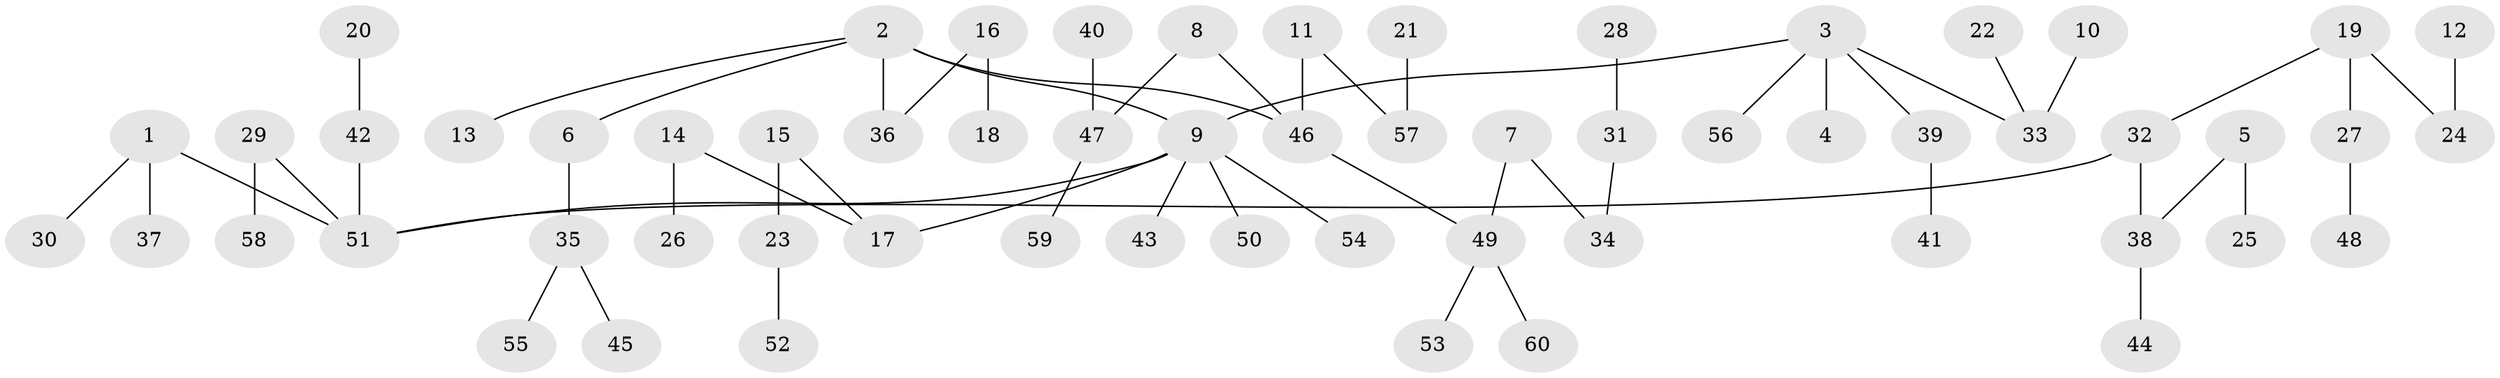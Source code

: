 // original degree distribution, {6: 0.04201680672268908, 5: 0.01680672268907563, 3: 0.10084033613445378, 1: 0.47058823529411764, 4: 0.06722689075630252, 2: 0.3025210084033613}
// Generated by graph-tools (version 1.1) at 2025/02/03/09/25 03:02:25]
// undirected, 60 vertices, 59 edges
graph export_dot {
graph [start="1"]
  node [color=gray90,style=filled];
  1;
  2;
  3;
  4;
  5;
  6;
  7;
  8;
  9;
  10;
  11;
  12;
  13;
  14;
  15;
  16;
  17;
  18;
  19;
  20;
  21;
  22;
  23;
  24;
  25;
  26;
  27;
  28;
  29;
  30;
  31;
  32;
  33;
  34;
  35;
  36;
  37;
  38;
  39;
  40;
  41;
  42;
  43;
  44;
  45;
  46;
  47;
  48;
  49;
  50;
  51;
  52;
  53;
  54;
  55;
  56;
  57;
  58;
  59;
  60;
  1 -- 30 [weight=1.0];
  1 -- 37 [weight=1.0];
  1 -- 51 [weight=1.0];
  2 -- 6 [weight=1.0];
  2 -- 9 [weight=1.0];
  2 -- 13 [weight=1.0];
  2 -- 36 [weight=1.0];
  2 -- 46 [weight=1.0];
  3 -- 4 [weight=1.0];
  3 -- 9 [weight=1.0];
  3 -- 33 [weight=1.0];
  3 -- 39 [weight=1.0];
  3 -- 56 [weight=1.0];
  5 -- 25 [weight=1.0];
  5 -- 38 [weight=1.0];
  6 -- 35 [weight=1.0];
  7 -- 34 [weight=1.0];
  7 -- 49 [weight=1.0];
  8 -- 46 [weight=1.0];
  8 -- 47 [weight=1.0];
  9 -- 17 [weight=1.0];
  9 -- 43 [weight=1.0];
  9 -- 50 [weight=1.0];
  9 -- 51 [weight=1.0];
  9 -- 54 [weight=1.0];
  10 -- 33 [weight=1.0];
  11 -- 46 [weight=1.0];
  11 -- 57 [weight=1.0];
  12 -- 24 [weight=1.0];
  14 -- 17 [weight=1.0];
  14 -- 26 [weight=1.0];
  15 -- 17 [weight=1.0];
  15 -- 23 [weight=1.0];
  16 -- 18 [weight=1.0];
  16 -- 36 [weight=1.0];
  19 -- 24 [weight=1.0];
  19 -- 27 [weight=1.0];
  19 -- 32 [weight=1.0];
  20 -- 42 [weight=1.0];
  21 -- 57 [weight=1.0];
  22 -- 33 [weight=1.0];
  23 -- 52 [weight=1.0];
  27 -- 48 [weight=1.0];
  28 -- 31 [weight=1.0];
  29 -- 51 [weight=1.0];
  29 -- 58 [weight=1.0];
  31 -- 34 [weight=1.0];
  32 -- 38 [weight=1.0];
  32 -- 51 [weight=1.0];
  35 -- 45 [weight=1.0];
  35 -- 55 [weight=1.0];
  38 -- 44 [weight=1.0];
  39 -- 41 [weight=1.0];
  40 -- 47 [weight=1.0];
  42 -- 51 [weight=1.0];
  46 -- 49 [weight=1.0];
  47 -- 59 [weight=1.0];
  49 -- 53 [weight=1.0];
  49 -- 60 [weight=1.0];
}
